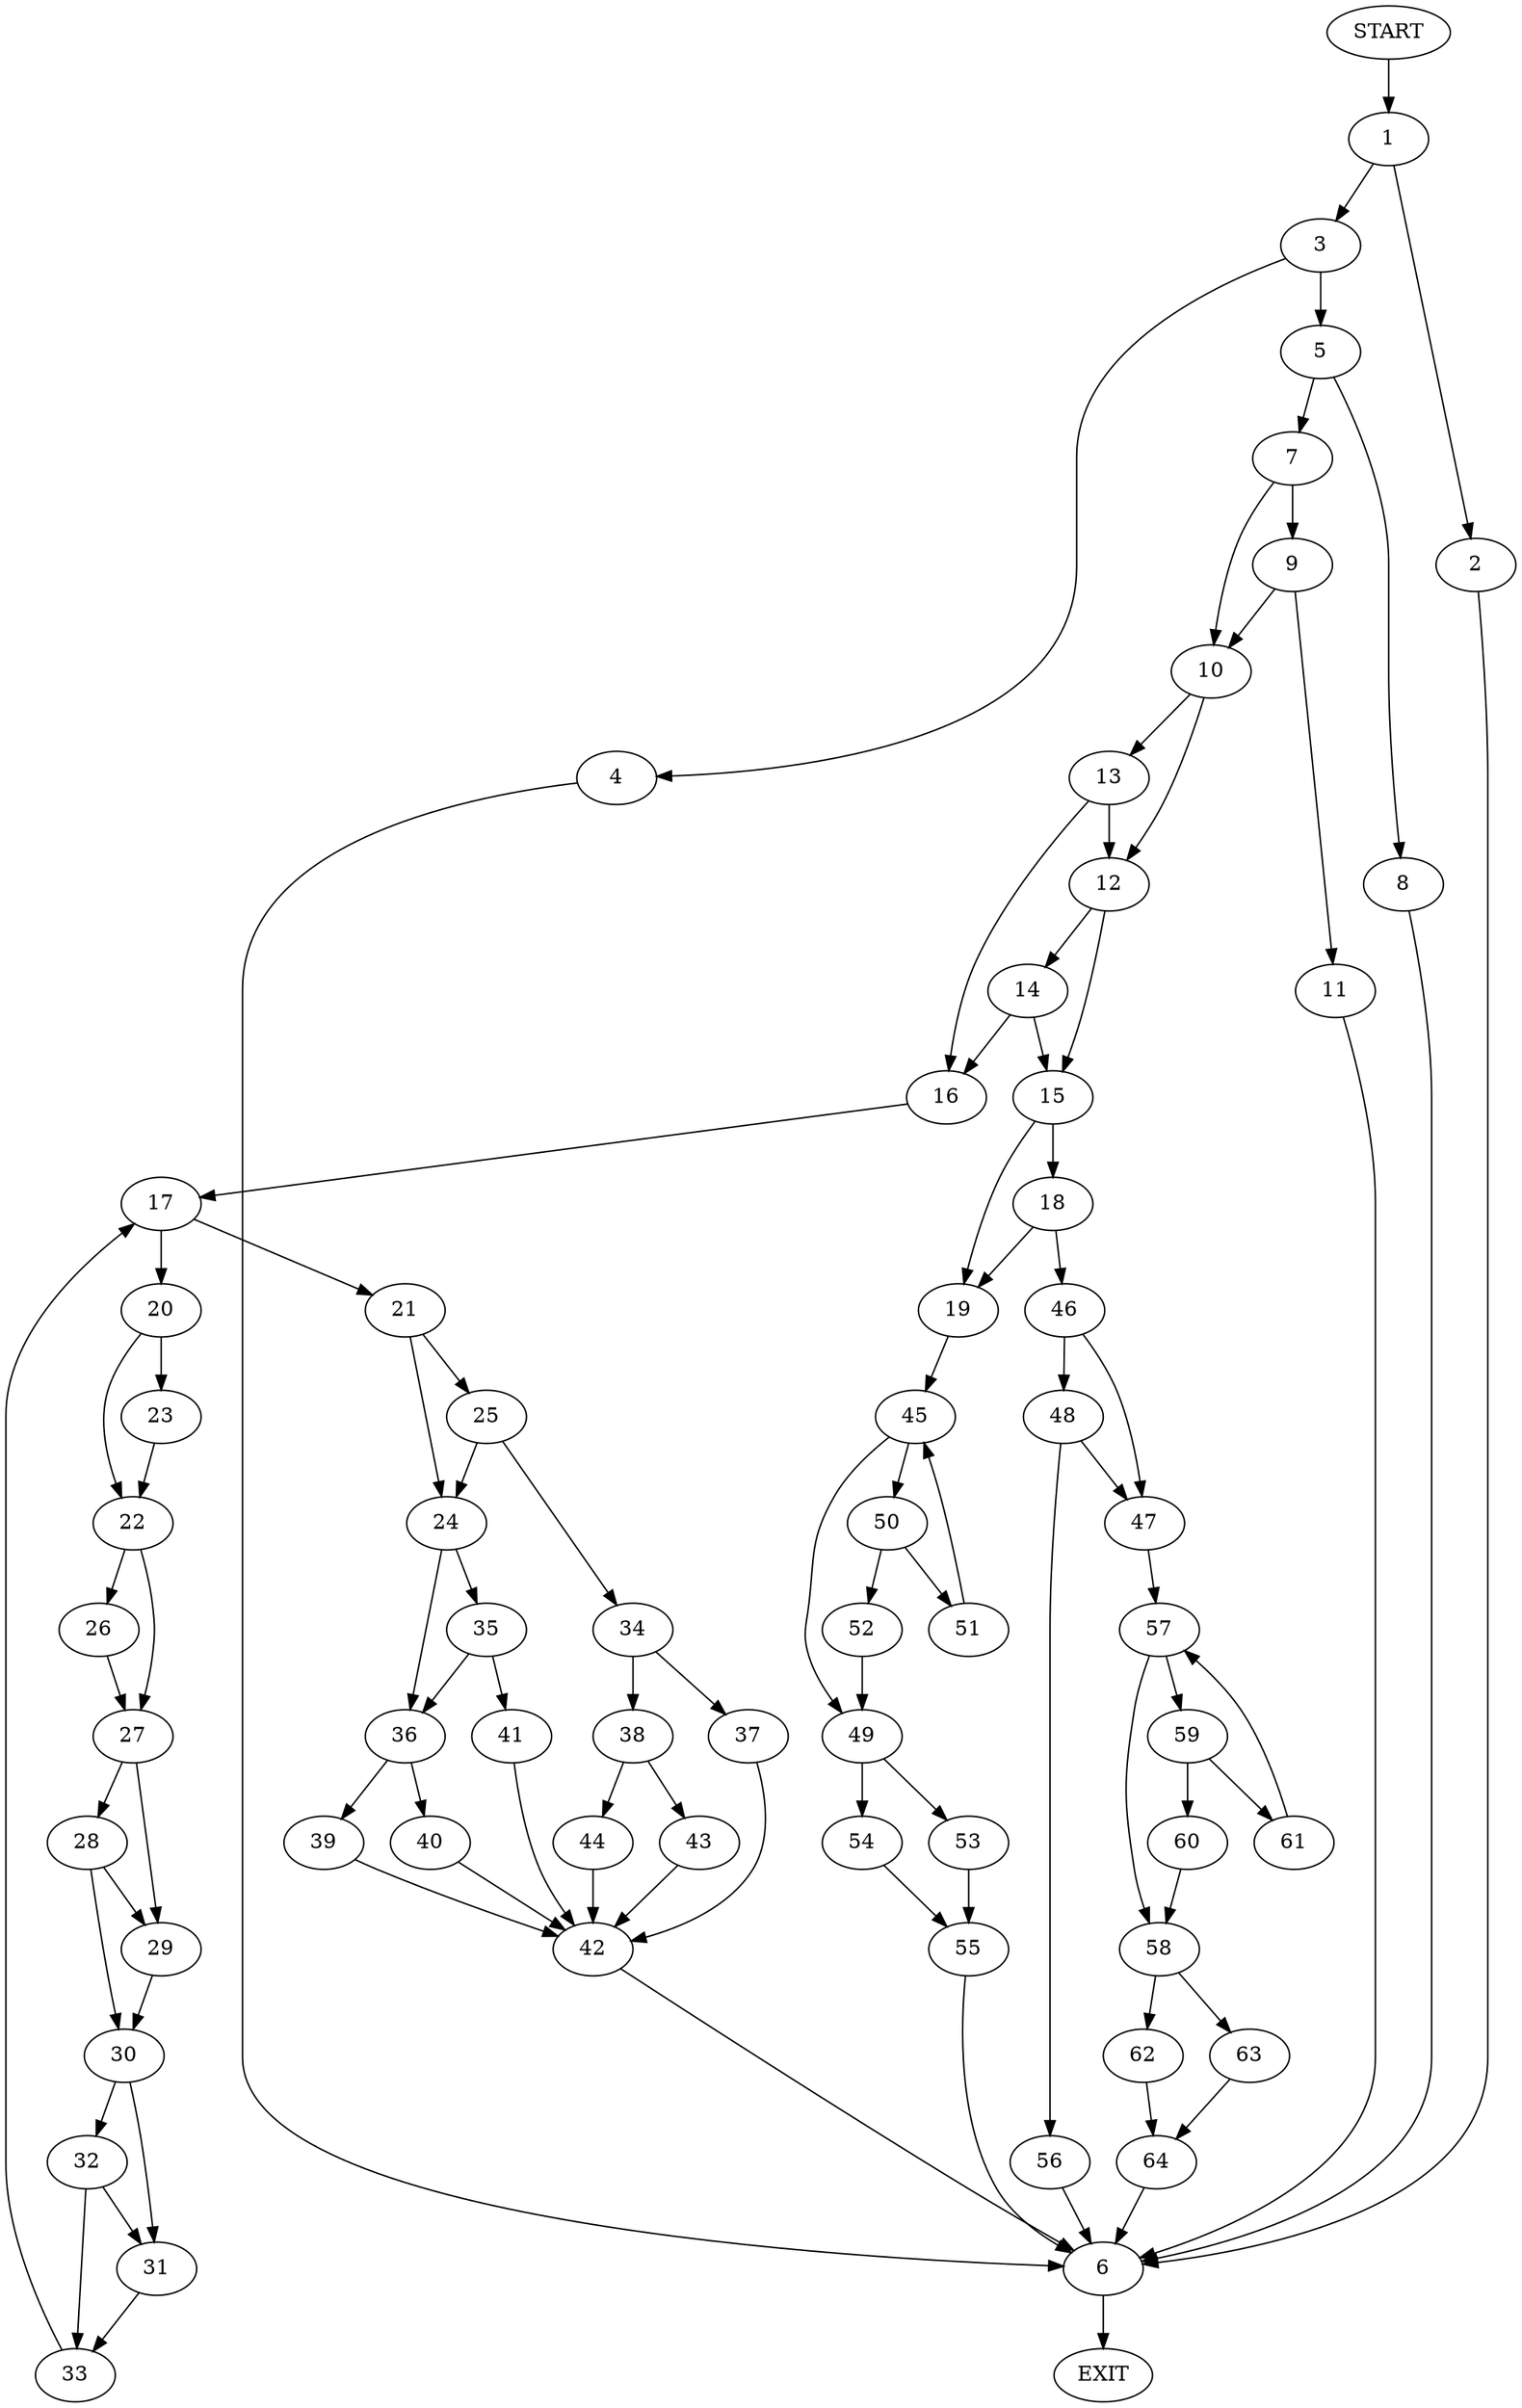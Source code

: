 digraph {
0 [label="START"]
65 [label="EXIT"]
0 -> 1
1 -> 2
1 -> 3
3 -> 4
3 -> 5
2 -> 6
6 -> 65
4 -> 6
5 -> 7
5 -> 8
8 -> 6
7 -> 9
7 -> 10
9 -> 11
9 -> 10
10 -> 12
10 -> 13
11 -> 6
12 -> 14
12 -> 15
13 -> 12
13 -> 16
16 -> 17
14 -> 16
14 -> 15
15 -> 18
15 -> 19
17 -> 20
17 -> 21
20 -> 22
20 -> 23
21 -> 24
21 -> 25
23 -> 22
22 -> 26
22 -> 27
26 -> 27
27 -> 28
27 -> 29
28 -> 29
28 -> 30
29 -> 30
30 -> 31
30 -> 32
32 -> 33
32 -> 31
31 -> 33
33 -> 17
25 -> 24
25 -> 34
24 -> 35
24 -> 36
34 -> 37
34 -> 38
36 -> 39
36 -> 40
35 -> 41
35 -> 36
41 -> 42
42 -> 6
40 -> 42
39 -> 42
38 -> 43
38 -> 44
37 -> 42
43 -> 42
44 -> 42
19 -> 45
18 -> 46
18 -> 19
46 -> 47
46 -> 48
45 -> 49
45 -> 50
50 -> 51
50 -> 52
49 -> 53
49 -> 54
52 -> 49
51 -> 45
53 -> 55
54 -> 55
55 -> 6
48 -> 47
48 -> 56
47 -> 57
56 -> 6
57 -> 58
57 -> 59
59 -> 60
59 -> 61
58 -> 62
58 -> 63
61 -> 57
60 -> 58
62 -> 64
63 -> 64
64 -> 6
}
